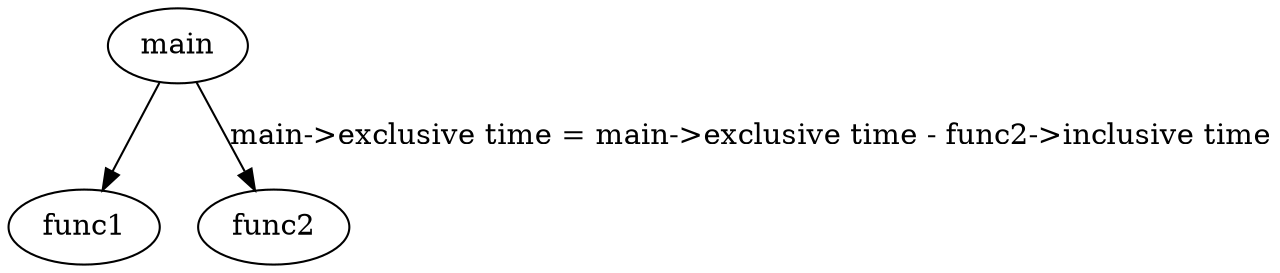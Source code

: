 digraph {
 "main" -> "func1" 
 "main" -> "func2"
 [label="main->exclusive time = main->exclusive time - func2->inclusive time"]
 }
